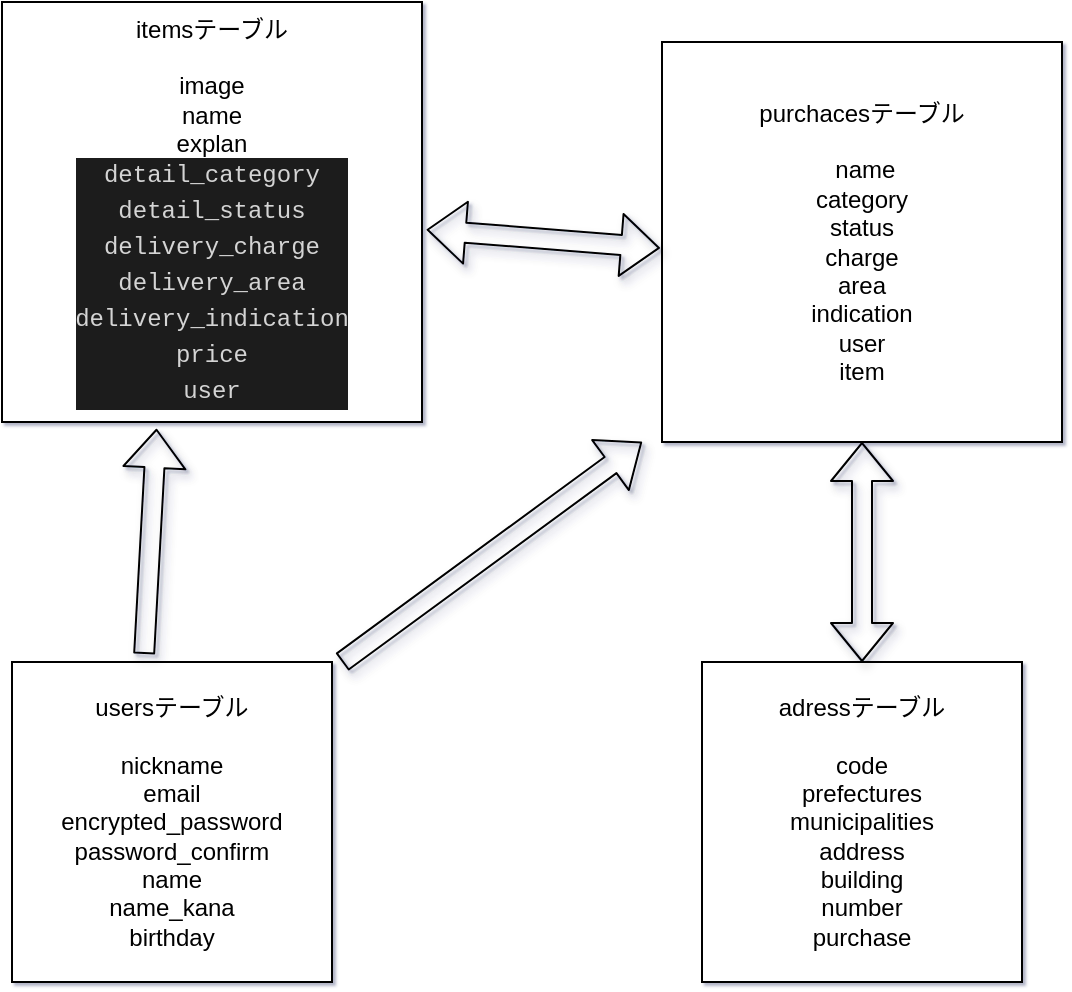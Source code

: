 <mxfile>
    <diagram id="J8P9TEz4aJzeOegXR8Bj" name="ページ1">
        <mxGraphModel dx="513" dy="520" grid="1" gridSize="10" guides="1" tooltips="1" connect="1" arrows="1" fold="1" page="1" pageScale="1" pageWidth="827" pageHeight="1169" background="#ffffff" math="0" shadow="1">
            <root>
                <mxCell id="0"/>
                <mxCell id="1" parent="0"/>
                <mxCell id="2" value="itemsテーブル&lt;br&gt;&lt;br&gt;image&lt;br&gt;name&lt;br&gt;explan&lt;br&gt;&lt;div style=&quot;color: rgb(212 , 212 , 212) ; background-color: rgb(30 , 30 , 30) ; font-family: &amp;#34;menlo&amp;#34; , &amp;#34;monaco&amp;#34; , &amp;#34;courier new&amp;#34; , monospace ; line-height: 18px&quot;&gt;detail_category&lt;/div&gt;&lt;div style=&quot;color: rgb(212 , 212 , 212) ; background-color: rgb(30 , 30 , 30) ; font-family: &amp;#34;menlo&amp;#34; , &amp;#34;monaco&amp;#34; , &amp;#34;courier new&amp;#34; , monospace ; line-height: 18px&quot;&gt;detail_status&lt;/div&gt;&lt;div style=&quot;color: rgb(212 , 212 , 212) ; background-color: rgb(30 , 30 , 30) ; font-family: &amp;#34;menlo&amp;#34; , &amp;#34;monaco&amp;#34; , &amp;#34;courier new&amp;#34; , monospace ; line-height: 18px&quot;&gt;&lt;div style=&quot;line-height: 18px&quot;&gt;delivery_charge&lt;/div&gt;&lt;div style=&quot;line-height: 18px&quot;&gt;&lt;div style=&quot;font-family: &amp;#34;menlo&amp;#34; , &amp;#34;monaco&amp;#34; , &amp;#34;courier new&amp;#34; , monospace ; line-height: 18px&quot;&gt;delivery_area&lt;/div&gt;&lt;div style=&quot;font-family: &amp;#34;menlo&amp;#34; , &amp;#34;monaco&amp;#34; , &amp;#34;courier new&amp;#34; , monospace ; line-height: 18px&quot;&gt;&lt;div style=&quot;line-height: 18px&quot;&gt;delivery_indication&lt;/div&gt;&lt;div style=&quot;line-height: 18px&quot;&gt;&lt;div style=&quot;line-height: 18px&quot;&gt;price&lt;/div&gt;&lt;div style=&quot;line-height: 18px&quot;&gt;user&lt;/div&gt;&lt;/div&gt;&lt;/div&gt;&lt;/div&gt;&lt;/div&gt;" style="whiteSpace=wrap;html=1;aspect=fixed;" vertex="1" parent="1">
                    <mxGeometry y="660" width="210" height="210" as="geometry"/>
                </mxCell>
                <mxCell id="4" value="usersテーブル&lt;br&gt;&lt;br&gt;nickname&lt;br&gt;email&lt;br&gt;encrypted_password&lt;br&gt;password_confirm&lt;br&gt;name&lt;br&gt;name_kana&lt;br&gt;birthday" style="whiteSpace=wrap;html=1;aspect=fixed;" vertex="1" parent="1">
                    <mxGeometry x="5" y="990" width="160" height="160" as="geometry"/>
                </mxCell>
                <mxCell id="13" value="purchacesテーブル&lt;br&gt;&lt;br&gt;&amp;nbsp;name&lt;br&gt;category&lt;br&gt;status&lt;br&gt;charge&lt;br&gt;area&lt;br&gt;indication&lt;br&gt;user&lt;br&gt;item" style="whiteSpace=wrap;html=1;aspect=fixed;" vertex="1" parent="1">
                    <mxGeometry x="330" y="680" width="200" height="200" as="geometry"/>
                </mxCell>
                <mxCell id="19" value="adressテーブル&lt;br&gt;&lt;br&gt;code&lt;br&gt;prefectures&lt;br&gt;municipalities&lt;br&gt;address&lt;br&gt;building&lt;br&gt;number&lt;br&gt;purchase" style="whiteSpace=wrap;html=1;aspect=fixed;" vertex="1" parent="1">
                    <mxGeometry x="350" y="990" width="160" height="160" as="geometry"/>
                </mxCell>
                <mxCell id="23" value="" style="shape=flexArrow;endArrow=classic;startArrow=classic;html=1;sourcePerimeterSpacing=0;width=0;endSize=5.67;entryX=-0.025;entryY=0.456;entryDx=0;entryDy=0;entryPerimeter=0;" edge="1" parent="1" target="19">
                    <mxGeometry width="100" height="100" relative="1" as="geometry">
                        <mxPoint x="170" y="1060" as="sourcePoint"/>
                        <mxPoint x="340" y="1060" as="targetPoint"/>
                        <Array as="points"/>
                    </mxGeometry>
                </mxCell>
                <mxCell id="25" value="" style="shape=flexArrow;endArrow=block;startArrow=none;html=1;sourcePerimeterSpacing=0;entryX=0.368;entryY=1.016;entryDx=0;entryDy=0;entryPerimeter=0;exitX=0.413;exitY=-0.025;exitDx=0;exitDy=0;exitPerimeter=0;elbow=vertical;shadow=1;sketch=0;endFill=0;startFill=0;" edge="1" parent="1" source="4" target="2">
                    <mxGeometry width="100" height="100" relative="1" as="geometry">
                        <mxPoint x="70" y="980" as="sourcePoint"/>
                        <mxPoint x="140" y="880" as="targetPoint"/>
                    </mxGeometry>
                </mxCell>
                <mxCell id="27" value="" style="endArrow=block;startArrow=block;html=1;shadow=1;sourcePerimeterSpacing=0;exitX=1.011;exitY=0.542;exitDx=0;exitDy=0;exitPerimeter=0;shape=flexArrow;endFill=0;" edge="1" parent="1" source="2">
                    <mxGeometry width="100" height="100" relative="1" as="geometry">
                        <mxPoint x="200" y="820" as="sourcePoint"/>
                        <mxPoint x="329" y="783" as="targetPoint"/>
                    </mxGeometry>
                </mxCell>
                <mxCell id="28" value="" style="shape=flexArrow;endArrow=block;startArrow=none;html=1;shadow=1;sourcePerimeterSpacing=0;startFill=0;endFill=0;" edge="1" parent="1">
                    <mxGeometry width="100" height="100" relative="1" as="geometry">
                        <mxPoint x="170" y="990" as="sourcePoint"/>
                        <mxPoint x="320" y="880" as="targetPoint"/>
                    </mxGeometry>
                </mxCell>
                <mxCell id="32" value="" style="shape=flexArrow;endArrow=classic;startArrow=classic;html=1;shadow=1;sourcePerimeterSpacing=0;entryX=0.5;entryY=1;entryDx=0;entryDy=0;exitX=0.5;exitY=0;exitDx=0;exitDy=0;" edge="1" parent="1" source="19" target="13">
                    <mxGeometry width="100" height="100" relative="1" as="geometry">
                        <mxPoint x="390" y="980" as="sourcePoint"/>
                        <mxPoint x="490" y="880" as="targetPoint"/>
                    </mxGeometry>
                </mxCell>
            </root>
        </mxGraphModel>
    </diagram>
</mxfile>
